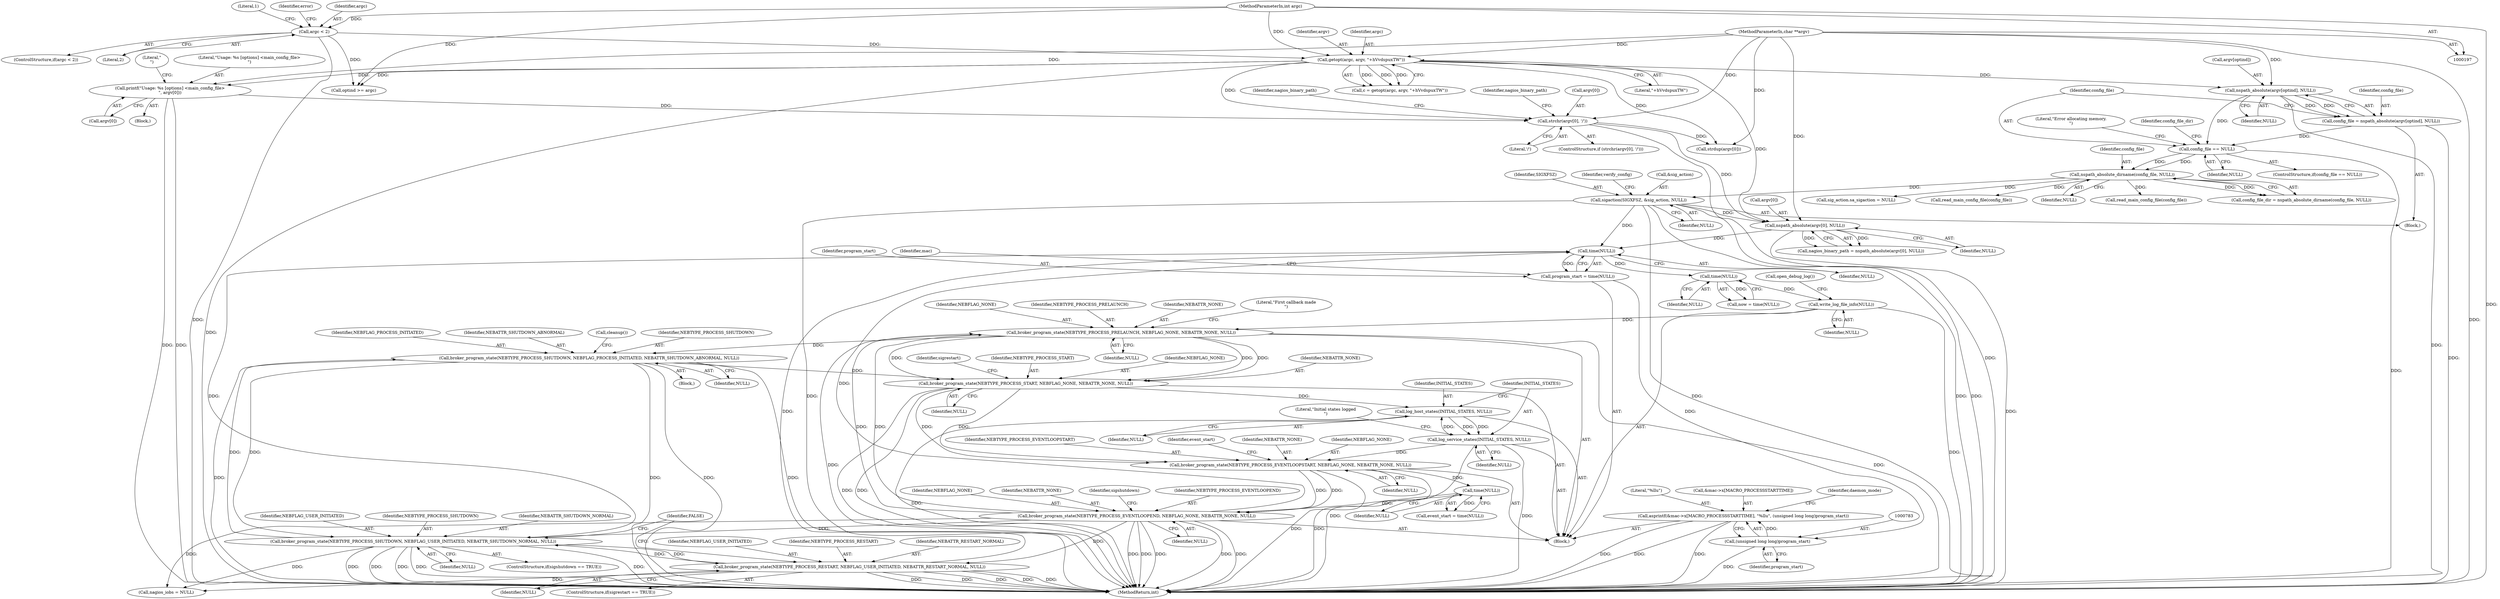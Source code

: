 digraph "0_nagioscore_1b197346d490df2e2d3b1dcce5ac6134ad0c8752@pointer" {
"1000774" [label="(Call,asprintf(&mac->x[MACRO_PROCESSSTARTTIME], \"%llu\", (unsigned long long)program_start))"];
"1000782" [label="(Call,(unsigned long long)program_start)"];
"1000764" [label="(Call,program_start = time(NULL))"];
"1000766" [label="(Call,time(NULL))"];
"1000482" [label="(Call,sigaction(SIGXFSZ, &sig_action, NULL))"];
"1000457" [label="(Call,nspath_absolute_dirname(config_file, NULL))"];
"1000447" [label="(Call,config_file == NULL)"];
"1000439" [label="(Call,config_file = nspath_absolute(argv[optind], NULL))"];
"1000441" [label="(Call,nspath_absolute(argv[optind], NULL))"];
"1000257" [label="(Call,getopt(argc, argv, \"+hVvdspuxTW\"))"];
"1000246" [label="(Call,argc < 2)"];
"1000198" [label="(MethodParameterIn,int argc)"];
"1000199" [label="(MethodParameterIn,char **argv)"];
"1001177" [label="(Call,broker_program_state(NEBTYPE_PROCESS_RESTART, NEBFLAG_USER_INITIATED, NEBATTR_RESTART_NORMAL, NULL))"];
"1001167" [label="(Call,broker_program_state(NEBTYPE_PROCESS_SHUTDOWN, NEBFLAG_USER_INITIATED, NEBATTR_SHUTDOWN_NORMAL, NULL))"];
"1001035" [label="(Call,broker_program_state(NEBTYPE_PROCESS_SHUTDOWN, NEBFLAG_PROCESS_INITIATED, NEBATTR_SHUTDOWN_ABNORMAL, NULL))"];
"1000974" [label="(Call,broker_program_state(NEBTYPE_PROCESS_PRELAUNCH, NEBFLAG_NONE, NEBATTR_NONE, NULL))"];
"1001158" [label="(Call,broker_program_state(NEBTYPE_PROCESS_EVENTLOOPEND, NEBFLAG_NONE, NEBATTR_NONE, NULL))"];
"1001111" [label="(Call,broker_program_state(NEBTYPE_PROCESS_EVENTLOOPSTART, NEBFLAG_NONE, NEBATTR_NONE, NULL))"];
"1001052" [label="(Call,broker_program_state(NEBTYPE_PROCESS_START, NEBFLAG_NONE, NEBATTR_NONE, NULL))"];
"1001100" [label="(Call,log_service_states(INITIAL_STATES, NULL))"];
"1001097" [label="(Call,log_host_states(INITIAL_STATES, NULL))"];
"1001118" [label="(Call,time(NULL))"];
"1000892" [label="(Call,write_log_file_info(NULL))"];
"1000872" [label="(Call,time(NULL))"];
"1000687" [label="(Call,nspath_absolute(argv[0], NULL))"];
"1000680" [label="(Call,strchr(argv[0], '/'))"];
"1000398" [label="(Call,printf(\"Usage: %s [options] <main_config_file>\n\", argv[0]))"];
"1000441" [label="(Call,nspath_absolute(argv[optind], NULL))"];
"1000457" [label="(Call,nspath_absolute_dirname(config_file, NULL))"];
"1000694" [label="(Identifier,nagios_binary_path)"];
"1000253" [label="(Literal,1)"];
"1000246" [label="(Call,argc < 2)"];
"1000484" [label="(Call,&sig_action)"];
"1001204" [label="(Call,nagios_iobs = NULL)"];
"1000976" [label="(Identifier,NEBFLAG_NONE)"];
"1001035" [label="(Call,broker_program_state(NEBTYPE_PROCESS_SHUTDOWN, NEBFLAG_PROCESS_INITIATED, NEBATTR_SHUTDOWN_ABNORMAL, NULL))"];
"1001179" [label="(Identifier,NEBFLAG_USER_INITIATED)"];
"1001178" [label="(Identifier,NEBTYPE_PROCESS_RESTART)"];
"1000975" [label="(Identifier,NEBTYPE_PROCESS_PRELAUNCH)"];
"1000448" [label="(Identifier,config_file)"];
"1000404" [label="(Literal,\"\n\")"];
"1000873" [label="(Identifier,NULL)"];
"1000458" [label="(Identifier,config_file)"];
"1001099" [label="(Identifier,NULL)"];
"1001036" [label="(Identifier,NEBTYPE_PROCESS_SHUTDOWN)"];
"1000483" [label="(Identifier,SIGXFSZ)"];
"1001181" [label="(Identifier,NULL)"];
"1001117" [label="(Identifier,event_start)"];
"1000257" [label="(Call,getopt(argc, argv, \"+hVvdspuxTW\"))"];
"1000397" [label="(Block,)"];
"1000489" [label="(Identifier,verify_config)"];
"1000250" [label="(Identifier,error)"];
"1001161" [label="(Identifier,NEBATTR_NONE)"];
"1000893" [label="(Identifier,NULL)"];
"1001097" [label="(Call,log_host_states(INITIAL_STATES, NULL))"];
"1000766" [label="(Call,time(NULL))"];
"1001115" [label="(Identifier,NULL)"];
"1000460" [label="(Call,sig_action.sa_sigaction = NULL)"];
"1000788" [label="(Identifier,daemon_mode)"];
"1001037" [label="(Identifier,NEBFLAG_PROCESS_INITIATED)"];
"1000781" [label="(Literal,\"%llu\")"];
"1000691" [label="(Identifier,NULL)"];
"1000784" [label="(Identifier,program_start)"];
"1001119" [label="(Identifier,NULL)"];
"1000748" [label="(Call,read_main_config_file(config_file))"];
"1000681" [label="(Call,argv[0])"];
"1001038" [label="(Identifier,NEBATTR_SHUTDOWN_ABNORMAL)"];
"1001162" [label="(Identifier,NULL)"];
"1000398" [label="(Call,printf(\"Usage: %s [options] <main_config_file>\n\", argv[0]))"];
"1001027" [label="(Block,)"];
"1001055" [label="(Identifier,NEBATTR_NONE)"];
"1001040" [label="(Call,cleanup())"];
"1000486" [label="(Identifier,NULL)"];
"1000248" [label="(Literal,2)"];
"1001116" [label="(Call,event_start = time(NULL))"];
"1001171" [label="(Identifier,NULL)"];
"1000259" [label="(Identifier,argv)"];
"1001165" [label="(Identifier,sigshutdown)"];
"1001098" [label="(Identifier,INITIAL_STATES)"];
"1000686" [label="(Identifier,nagios_binary_path)"];
"1000445" [label="(Identifier,NULL)"];
"1000894" [label="(Call,open_debug_log())"];
"1001056" [label="(Identifier,NULL)"];
"1000439" [label="(Call,config_file = nspath_absolute(argv[optind], NULL))"];
"1000774" [label="(Call,asprintf(&mac->x[MACRO_PROCESSSTARTTIME], \"%llu\", (unsigned long long)program_start))"];
"1000255" [label="(Call,c = getopt(argc, argv, \"+hVvdspuxTW\"))"];
"1000684" [label="(Literal,'/')"];
"1000688" [label="(Call,argv[0])"];
"1000687" [label="(Call,nspath_absolute(argv[0], NULL))"];
"1000440" [label="(Identifier,config_file)"];
"1001168" [label="(Identifier,NEBTYPE_PROCESS_SHUTDOWN)"];
"1000978" [label="(Identifier,NULL)"];
"1001101" [label="(Identifier,INITIAL_STATES)"];
"1001052" [label="(Call,broker_program_state(NEBTYPE_PROCESS_START, NEBFLAG_NONE, NEBATTR_NONE, NULL))"];
"1001111" [label="(Call,broker_program_state(NEBTYPE_PROCESS_EVENTLOOPSTART, NEBFLAG_NONE, NEBATTR_NONE, NULL))"];
"1000974" [label="(Call,broker_program_state(NEBTYPE_PROCESS_PRELAUNCH, NEBFLAG_NONE, NEBATTR_NONE, NULL))"];
"1001114" [label="(Identifier,NEBATTR_NONE)"];
"1001167" [label="(Call,broker_program_state(NEBTYPE_PROCESS_SHUTDOWN, NEBFLAG_USER_INITIATED, NEBATTR_SHUTDOWN_NORMAL, NULL))"];
"1000870" [label="(Call,now = time(NULL))"];
"1001170" [label="(Identifier,NEBATTR_SHUTDOWN_NORMAL)"];
"1001059" [label="(Identifier,sigrestart)"];
"1000247" [label="(Identifier,argc)"];
"1000446" [label="(ControlStructure,if(config_file == NULL))"];
"1000260" [label="(Literal,\"+hVvdspuxTW\")"];
"1001158" [label="(Call,broker_program_state(NEBTYPE_PROCESS_EVENTLOOPEND, NEBFLAG_NONE, NEBATTR_NONE, NULL))"];
"1001113" [label="(Identifier,NEBFLAG_NONE)"];
"1001180" [label="(Identifier,NEBATTR_RESTART_NORMAL)"];
"1000456" [label="(Identifier,config_file_dir)"];
"1001183" [label="(Identifier,FALSE)"];
"1000977" [label="(Identifier,NEBATTR_NONE)"];
"1000765" [label="(Identifier,program_start)"];
"1000782" [label="(Call,(unsigned long long)program_start)"];
"1000452" [label="(Literal,\"Error allocating memory.\n\")"];
"1000459" [label="(Identifier,NULL)"];
"1000502" [label="(Call,read_main_config_file(config_file))"];
"1001102" [label="(Identifier,NULL)"];
"1000199" [label="(MethodParameterIn,char **argv)"];
"1000680" [label="(Call,strchr(argv[0], '/'))"];
"1000872" [label="(Call,time(NULL))"];
"1000685" [label="(Call,nagios_binary_path = nspath_absolute(argv[0], NULL))"];
"1001039" [label="(Identifier,NULL)"];
"1001163" [label="(ControlStructure,if(sigshutdown == TRUE))"];
"1000764" [label="(Call,program_start = time(NULL))"];
"1000200" [label="(Block,)"];
"1000724" [label="(Block,)"];
"1000482" [label="(Call,sigaction(SIGXFSZ, &sig_action, NULL))"];
"1001112" [label="(Identifier,NEBTYPE_PROCESS_EVENTLOOPSTART)"];
"1000245" [label="(ControlStructure,if(argc < 2))"];
"1000447" [label="(Call,config_file == NULL)"];
"1000455" [label="(Call,config_file_dir = nspath_absolute_dirname(config_file, NULL))"];
"1001169" [label="(Identifier,NEBFLAG_USER_INITIATED)"];
"1001173" [label="(ControlStructure,if(sigrestart == TRUE))"];
"1000767" [label="(Identifier,NULL)"];
"1000695" [label="(Call,strdup(argv[0]))"];
"1000400" [label="(Call,argv[0])"];
"1001100" [label="(Call,log_service_states(INITIAL_STATES, NULL))"];
"1000258" [label="(Identifier,argc)"];
"1001159" [label="(Identifier,NEBTYPE_PROCESS_EVENTLOOPEND)"];
"1001239" [label="(MethodReturn,int)"];
"1000980" [label="(Literal,\"First callback made\n\")"];
"1000399" [label="(Literal,\"Usage: %s [options] <main_config_file>\n\")"];
"1001118" [label="(Call,time(NULL))"];
"1000442" [label="(Call,argv[optind])"];
"1001053" [label="(Identifier,NEBTYPE_PROCESS_START)"];
"1000771" [label="(Identifier,mac)"];
"1001104" [label="(Literal,\"Initial states logged\n\")"];
"1000775" [label="(Call,&mac->x[MACRO_PROCESSSTARTTIME])"];
"1001160" [label="(Identifier,NEBFLAG_NONE)"];
"1000198" [label="(MethodParameterIn,int argc)"];
"1000383" [label="(Call,optind >= argc)"];
"1001054" [label="(Identifier,NEBFLAG_NONE)"];
"1000892" [label="(Call,write_log_file_info(NULL))"];
"1000449" [label="(Identifier,NULL)"];
"1001177" [label="(Call,broker_program_state(NEBTYPE_PROCESS_RESTART, NEBFLAG_USER_INITIATED, NEBATTR_RESTART_NORMAL, NULL))"];
"1000679" [label="(ControlStructure,if (strchr(argv[0], '/')))"];
"1000774" -> "1000724"  [label="AST: "];
"1000774" -> "1000782"  [label="CFG: "];
"1000775" -> "1000774"  [label="AST: "];
"1000781" -> "1000774"  [label="AST: "];
"1000782" -> "1000774"  [label="AST: "];
"1000788" -> "1000774"  [label="CFG: "];
"1000774" -> "1001239"  [label="DDG: "];
"1000774" -> "1001239"  [label="DDG: "];
"1000774" -> "1001239"  [label="DDG: "];
"1000782" -> "1000774"  [label="DDG: "];
"1000782" -> "1000784"  [label="CFG: "];
"1000783" -> "1000782"  [label="AST: "];
"1000784" -> "1000782"  [label="AST: "];
"1000782" -> "1001239"  [label="DDG: "];
"1000764" -> "1000782"  [label="DDG: "];
"1000764" -> "1000724"  [label="AST: "];
"1000764" -> "1000766"  [label="CFG: "];
"1000765" -> "1000764"  [label="AST: "];
"1000766" -> "1000764"  [label="AST: "];
"1000771" -> "1000764"  [label="CFG: "];
"1000766" -> "1000764"  [label="DDG: "];
"1000766" -> "1000767"  [label="CFG: "];
"1000767" -> "1000766"  [label="AST: "];
"1000482" -> "1000766"  [label="DDG: "];
"1001177" -> "1000766"  [label="DDG: "];
"1001167" -> "1000766"  [label="DDG: "];
"1001158" -> "1000766"  [label="DDG: "];
"1000687" -> "1000766"  [label="DDG: "];
"1000766" -> "1000872"  [label="DDG: "];
"1000482" -> "1000200"  [label="AST: "];
"1000482" -> "1000486"  [label="CFG: "];
"1000483" -> "1000482"  [label="AST: "];
"1000484" -> "1000482"  [label="AST: "];
"1000486" -> "1000482"  [label="AST: "];
"1000489" -> "1000482"  [label="CFG: "];
"1000482" -> "1001239"  [label="DDG: "];
"1000482" -> "1001239"  [label="DDG: "];
"1000482" -> "1001239"  [label="DDG: "];
"1000482" -> "1001239"  [label="DDG: "];
"1000457" -> "1000482"  [label="DDG: "];
"1000482" -> "1000687"  [label="DDG: "];
"1000457" -> "1000455"  [label="AST: "];
"1000457" -> "1000459"  [label="CFG: "];
"1000458" -> "1000457"  [label="AST: "];
"1000459" -> "1000457"  [label="AST: "];
"1000455" -> "1000457"  [label="CFG: "];
"1000457" -> "1000455"  [label="DDG: "];
"1000457" -> "1000455"  [label="DDG: "];
"1000447" -> "1000457"  [label="DDG: "];
"1000447" -> "1000457"  [label="DDG: "];
"1000457" -> "1000460"  [label="DDG: "];
"1000457" -> "1000502"  [label="DDG: "];
"1000457" -> "1000748"  [label="DDG: "];
"1000447" -> "1000446"  [label="AST: "];
"1000447" -> "1000449"  [label="CFG: "];
"1000448" -> "1000447"  [label="AST: "];
"1000449" -> "1000447"  [label="AST: "];
"1000452" -> "1000447"  [label="CFG: "];
"1000456" -> "1000447"  [label="CFG: "];
"1000447" -> "1001239"  [label="DDG: "];
"1000439" -> "1000447"  [label="DDG: "];
"1000441" -> "1000447"  [label="DDG: "];
"1000439" -> "1000200"  [label="AST: "];
"1000439" -> "1000441"  [label="CFG: "];
"1000440" -> "1000439"  [label="AST: "];
"1000441" -> "1000439"  [label="AST: "];
"1000448" -> "1000439"  [label="CFG: "];
"1000439" -> "1001239"  [label="DDG: "];
"1000441" -> "1000439"  [label="DDG: "];
"1000441" -> "1000439"  [label="DDG: "];
"1000441" -> "1000445"  [label="CFG: "];
"1000442" -> "1000441"  [label="AST: "];
"1000445" -> "1000441"  [label="AST: "];
"1000441" -> "1001239"  [label="DDG: "];
"1000257" -> "1000441"  [label="DDG: "];
"1000199" -> "1000441"  [label="DDG: "];
"1000257" -> "1000255"  [label="AST: "];
"1000257" -> "1000260"  [label="CFG: "];
"1000258" -> "1000257"  [label="AST: "];
"1000259" -> "1000257"  [label="AST: "];
"1000260" -> "1000257"  [label="AST: "];
"1000255" -> "1000257"  [label="CFG: "];
"1000257" -> "1001239"  [label="DDG: "];
"1000257" -> "1000255"  [label="DDG: "];
"1000257" -> "1000255"  [label="DDG: "];
"1000257" -> "1000255"  [label="DDG: "];
"1000246" -> "1000257"  [label="DDG: "];
"1000198" -> "1000257"  [label="DDG: "];
"1000199" -> "1000257"  [label="DDG: "];
"1000257" -> "1000383"  [label="DDG: "];
"1000257" -> "1000398"  [label="DDG: "];
"1000257" -> "1000680"  [label="DDG: "];
"1000257" -> "1000687"  [label="DDG: "];
"1000257" -> "1000695"  [label="DDG: "];
"1000246" -> "1000245"  [label="AST: "];
"1000246" -> "1000248"  [label="CFG: "];
"1000247" -> "1000246"  [label="AST: "];
"1000248" -> "1000246"  [label="AST: "];
"1000250" -> "1000246"  [label="CFG: "];
"1000253" -> "1000246"  [label="CFG: "];
"1000246" -> "1001239"  [label="DDG: "];
"1000198" -> "1000246"  [label="DDG: "];
"1000246" -> "1000383"  [label="DDG: "];
"1000198" -> "1000197"  [label="AST: "];
"1000198" -> "1001239"  [label="DDG: "];
"1000198" -> "1000383"  [label="DDG: "];
"1000199" -> "1000197"  [label="AST: "];
"1000199" -> "1001239"  [label="DDG: "];
"1000199" -> "1000398"  [label="DDG: "];
"1000199" -> "1000680"  [label="DDG: "];
"1000199" -> "1000687"  [label="DDG: "];
"1000199" -> "1000695"  [label="DDG: "];
"1001177" -> "1001173"  [label="AST: "];
"1001177" -> "1001181"  [label="CFG: "];
"1001178" -> "1001177"  [label="AST: "];
"1001179" -> "1001177"  [label="AST: "];
"1001180" -> "1001177"  [label="AST: "];
"1001181" -> "1001177"  [label="AST: "];
"1001183" -> "1001177"  [label="CFG: "];
"1001177" -> "1001239"  [label="DDG: "];
"1001177" -> "1001239"  [label="DDG: "];
"1001177" -> "1001239"  [label="DDG: "];
"1001177" -> "1001239"  [label="DDG: "];
"1001177" -> "1001239"  [label="DDG: "];
"1001177" -> "1001167"  [label="DDG: "];
"1001167" -> "1001177"  [label="DDG: "];
"1001158" -> "1001177"  [label="DDG: "];
"1001177" -> "1001204"  [label="DDG: "];
"1001167" -> "1001163"  [label="AST: "];
"1001167" -> "1001171"  [label="CFG: "];
"1001168" -> "1001167"  [label="AST: "];
"1001169" -> "1001167"  [label="AST: "];
"1001170" -> "1001167"  [label="AST: "];
"1001171" -> "1001167"  [label="AST: "];
"1001183" -> "1001167"  [label="CFG: "];
"1001167" -> "1001239"  [label="DDG: "];
"1001167" -> "1001239"  [label="DDG: "];
"1001167" -> "1001239"  [label="DDG: "];
"1001167" -> "1001239"  [label="DDG: "];
"1001167" -> "1001239"  [label="DDG: "];
"1001167" -> "1001035"  [label="DDG: "];
"1001035" -> "1001167"  [label="DDG: "];
"1001158" -> "1001167"  [label="DDG: "];
"1001167" -> "1001204"  [label="DDG: "];
"1001035" -> "1001027"  [label="AST: "];
"1001035" -> "1001039"  [label="CFG: "];
"1001036" -> "1001035"  [label="AST: "];
"1001037" -> "1001035"  [label="AST: "];
"1001038" -> "1001035"  [label="AST: "];
"1001039" -> "1001035"  [label="AST: "];
"1001040" -> "1001035"  [label="CFG: "];
"1001035" -> "1001239"  [label="DDG: "];
"1001035" -> "1001239"  [label="DDG: "];
"1001035" -> "1001239"  [label="DDG: "];
"1001035" -> "1001239"  [label="DDG: "];
"1000974" -> "1001035"  [label="DDG: "];
"1001035" -> "1001052"  [label="DDG: "];
"1000974" -> "1000724"  [label="AST: "];
"1000974" -> "1000978"  [label="CFG: "];
"1000975" -> "1000974"  [label="AST: "];
"1000976" -> "1000974"  [label="AST: "];
"1000977" -> "1000974"  [label="AST: "];
"1000978" -> "1000974"  [label="AST: "];
"1000980" -> "1000974"  [label="CFG: "];
"1000974" -> "1001239"  [label="DDG: "];
"1000974" -> "1001239"  [label="DDG: "];
"1001158" -> "1000974"  [label="DDG: "];
"1001158" -> "1000974"  [label="DDG: "];
"1000892" -> "1000974"  [label="DDG: "];
"1000974" -> "1001052"  [label="DDG: "];
"1000974" -> "1001052"  [label="DDG: "];
"1000974" -> "1001052"  [label="DDG: "];
"1001158" -> "1000724"  [label="AST: "];
"1001158" -> "1001162"  [label="CFG: "];
"1001159" -> "1001158"  [label="AST: "];
"1001160" -> "1001158"  [label="AST: "];
"1001161" -> "1001158"  [label="AST: "];
"1001162" -> "1001158"  [label="AST: "];
"1001165" -> "1001158"  [label="CFG: "];
"1001158" -> "1001239"  [label="DDG: "];
"1001158" -> "1001239"  [label="DDG: "];
"1001158" -> "1001239"  [label="DDG: "];
"1001158" -> "1001239"  [label="DDG: "];
"1001158" -> "1001239"  [label="DDG: "];
"1001111" -> "1001158"  [label="DDG: "];
"1001111" -> "1001158"  [label="DDG: "];
"1001118" -> "1001158"  [label="DDG: "];
"1001158" -> "1001204"  [label="DDG: "];
"1001111" -> "1000724"  [label="AST: "];
"1001111" -> "1001115"  [label="CFG: "];
"1001112" -> "1001111"  [label="AST: "];
"1001113" -> "1001111"  [label="AST: "];
"1001114" -> "1001111"  [label="AST: "];
"1001115" -> "1001111"  [label="AST: "];
"1001117" -> "1001111"  [label="CFG: "];
"1001111" -> "1001239"  [label="DDG: "];
"1001111" -> "1001239"  [label="DDG: "];
"1001052" -> "1001111"  [label="DDG: "];
"1001052" -> "1001111"  [label="DDG: "];
"1001100" -> "1001111"  [label="DDG: "];
"1001111" -> "1001118"  [label="DDG: "];
"1001052" -> "1000724"  [label="AST: "];
"1001052" -> "1001056"  [label="CFG: "];
"1001053" -> "1001052"  [label="AST: "];
"1001054" -> "1001052"  [label="AST: "];
"1001055" -> "1001052"  [label="AST: "];
"1001056" -> "1001052"  [label="AST: "];
"1001059" -> "1001052"  [label="CFG: "];
"1001052" -> "1001239"  [label="DDG: "];
"1001052" -> "1001239"  [label="DDG: "];
"1001052" -> "1001097"  [label="DDG: "];
"1001100" -> "1000724"  [label="AST: "];
"1001100" -> "1001102"  [label="CFG: "];
"1001101" -> "1001100"  [label="AST: "];
"1001102" -> "1001100"  [label="AST: "];
"1001104" -> "1001100"  [label="CFG: "];
"1001100" -> "1001239"  [label="DDG: "];
"1001100" -> "1001239"  [label="DDG: "];
"1001100" -> "1001097"  [label="DDG: "];
"1001097" -> "1001100"  [label="DDG: "];
"1001097" -> "1001100"  [label="DDG: "];
"1001097" -> "1000724"  [label="AST: "];
"1001097" -> "1001099"  [label="CFG: "];
"1001098" -> "1001097"  [label="AST: "];
"1001099" -> "1001097"  [label="AST: "];
"1001101" -> "1001097"  [label="CFG: "];
"1001097" -> "1001239"  [label="DDG: "];
"1001118" -> "1001116"  [label="AST: "];
"1001118" -> "1001119"  [label="CFG: "];
"1001119" -> "1001118"  [label="AST: "];
"1001116" -> "1001118"  [label="CFG: "];
"1001118" -> "1001116"  [label="DDG: "];
"1000892" -> "1000724"  [label="AST: "];
"1000892" -> "1000893"  [label="CFG: "];
"1000893" -> "1000892"  [label="AST: "];
"1000894" -> "1000892"  [label="CFG: "];
"1000892" -> "1001239"  [label="DDG: "];
"1000872" -> "1000892"  [label="DDG: "];
"1000872" -> "1000870"  [label="AST: "];
"1000872" -> "1000873"  [label="CFG: "];
"1000873" -> "1000872"  [label="AST: "];
"1000870" -> "1000872"  [label="CFG: "];
"1000872" -> "1000870"  [label="DDG: "];
"1000687" -> "1000685"  [label="AST: "];
"1000687" -> "1000691"  [label="CFG: "];
"1000688" -> "1000687"  [label="AST: "];
"1000691" -> "1000687"  [label="AST: "];
"1000685" -> "1000687"  [label="CFG: "];
"1000687" -> "1001239"  [label="DDG: "];
"1000687" -> "1000685"  [label="DDG: "];
"1000687" -> "1000685"  [label="DDG: "];
"1000680" -> "1000687"  [label="DDG: "];
"1000680" -> "1000679"  [label="AST: "];
"1000680" -> "1000684"  [label="CFG: "];
"1000681" -> "1000680"  [label="AST: "];
"1000684" -> "1000680"  [label="AST: "];
"1000686" -> "1000680"  [label="CFG: "];
"1000694" -> "1000680"  [label="CFG: "];
"1000680" -> "1001239"  [label="DDG: "];
"1000398" -> "1000680"  [label="DDG: "];
"1000680" -> "1000695"  [label="DDG: "];
"1000398" -> "1000397"  [label="AST: "];
"1000398" -> "1000400"  [label="CFG: "];
"1000399" -> "1000398"  [label="AST: "];
"1000400" -> "1000398"  [label="AST: "];
"1000404" -> "1000398"  [label="CFG: "];
"1000398" -> "1001239"  [label="DDG: "];
"1000398" -> "1001239"  [label="DDG: "];
}
